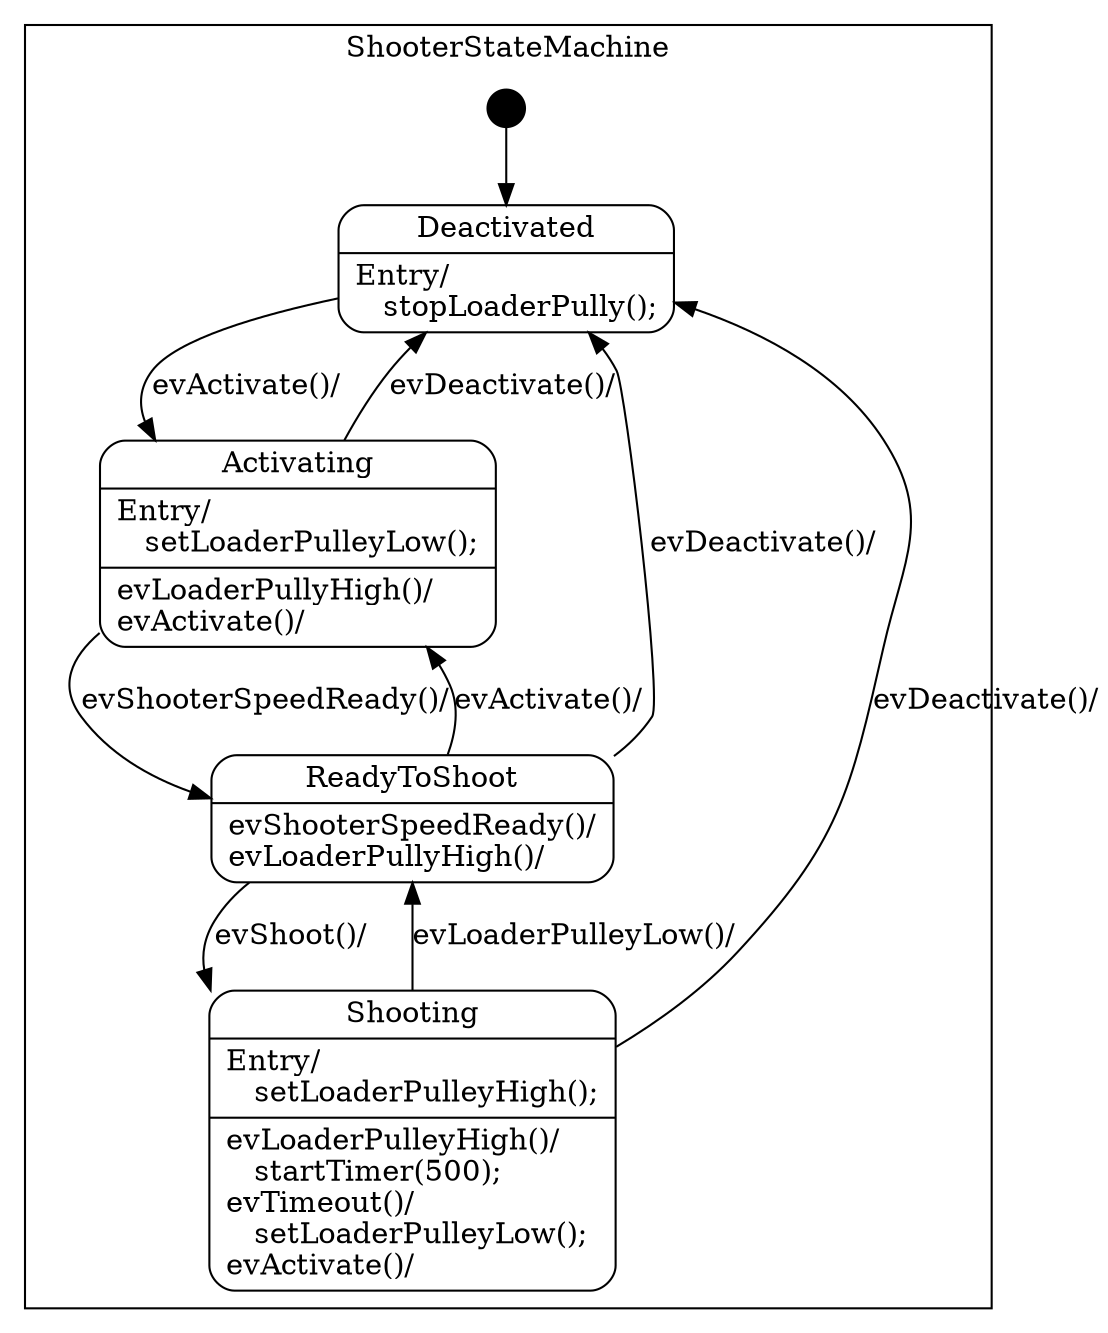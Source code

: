 digraph ShooterStateMachine {

    node
        [shape=Mrecord width=1.5];

    subgraph cluster_ShooterStateMachine {

        label="ShooterStateMachine";

        //
        // States (Nodes)
        //

        "ShooterStateMachine::Deactivated"
            [label="{Deactivated|Entry/\l&nbsp;&nbsp;&nbsp;stopLoaderPully();\l}"];

        "ShooterStateMachine::Activating"
            [label="{Activating|Entry/\l&nbsp;&nbsp;&nbsp;setLoaderPulleyLow();\l|evLoaderPullyHigh()/\levActivate()/\l}"];

        "ShooterStateMachine::ReadyToShoot"
            [label="{ReadyToShoot|evShooterSpeedReady()/\levLoaderPullyHigh()/\l}"];

        "ShooterStateMachine::Shooting"
            [label="{Shooting|Entry/\l&nbsp;&nbsp;&nbsp;setLoaderPulleyHigh();\l|evLoaderPulleyHigh()/\l&nbsp;&nbsp;&nbsp;startTimer(500);\levTimeout()/\l&nbsp;&nbsp;&nbsp;setLoaderPulleyLow();\levActivate()/\l}"];

        "%start"
            [label="" shape=circle style=filled fillcolor=black width=0.25];

        //
        // Transitions (Edges)
        //

        "ShooterStateMachine::Deactivated" -> "ShooterStateMachine::Activating"
            [label="evActivate()/\l"];

        "ShooterStateMachine::Activating" -> "ShooterStateMachine::ReadyToShoot"
            [label="evShooterSpeedReady()/\l"];

        "ShooterStateMachine::Activating" -> "ShooterStateMachine::Deactivated"
            [label="evDeactivate()/\l"];

        "ShooterStateMachine::ReadyToShoot" -> "ShooterStateMachine::Shooting"
            [label="evShoot()/\l"];

        "ShooterStateMachine::ReadyToShoot" -> "ShooterStateMachine::Activating"
            [label="evActivate()/\l"];

        "ShooterStateMachine::ReadyToShoot" -> "ShooterStateMachine::Deactivated"
            [label="evDeactivate()/\l"];

        "ShooterStateMachine::Shooting" -> "ShooterStateMachine::ReadyToShoot"
            [label="evLoaderPulleyLow()/\l"];

        "ShooterStateMachine::Shooting" -> "ShooterStateMachine::Deactivated"
            [label="evDeactivate()/\l"];

        "%start" -> "ShooterStateMachine::Deactivated"
    }

}
